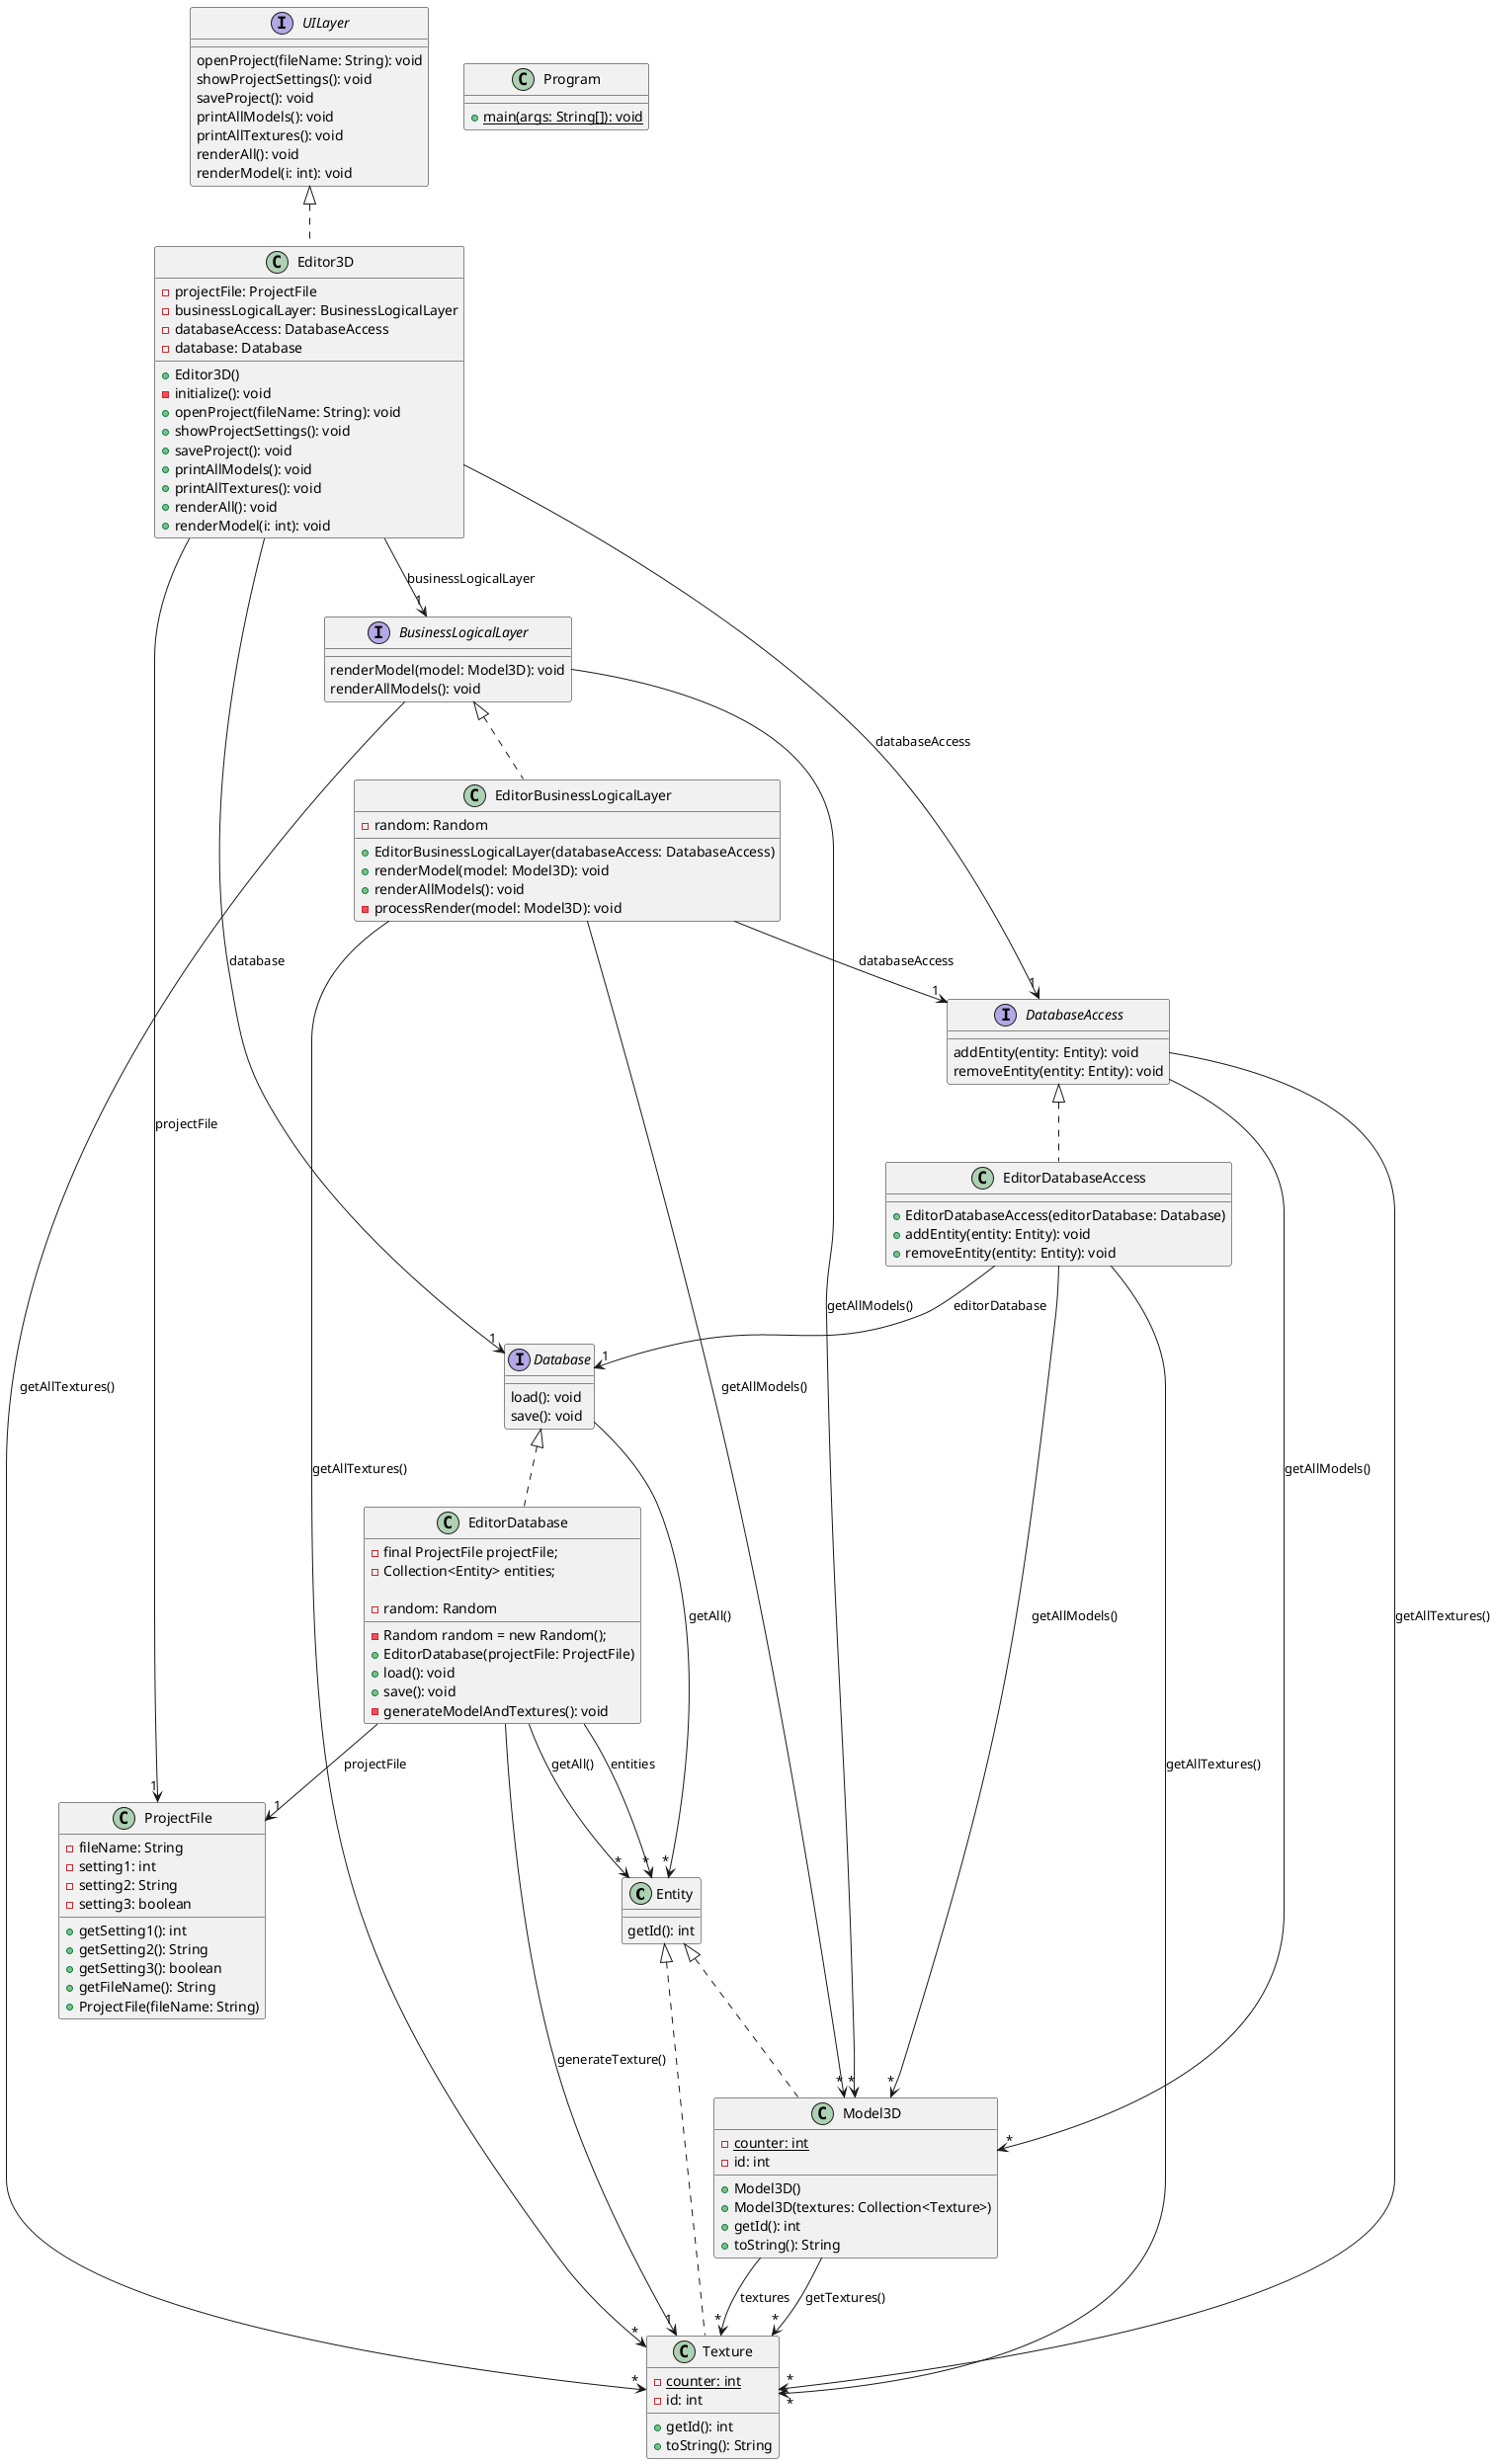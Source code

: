 @startuml
interface Entity [[java:com.zergatstage.s05.Entity]] {
	getId(): int
}
class Program [[java:com.zergatstage.s05.Program]] {
	+{static} main(args: String[]): void
}
interface UILayer [[java:com.zergatstage.s05.UILayer]] {
	openProject(fileName: String): void
	showProjectSettings(): void
	saveProject(): void
	printAllModels(): void
	printAllTextures(): void
	renderAll(): void
	renderModel(i: int): void
}
class EditorDatabase [[java:com.zergatstage.s05.EditorDatabase]] {
	    - final ProjectFile projectFile;
        - Collection<Entity> entities;
        - Random random = new Random();

	-random: Random
	+EditorDatabase(projectFile: ProjectFile)
	+load(): void
	+save(): void
	-generateModelAndTextures(): void
}
class ProjectFile {
}
EditorDatabase --> "1" ProjectFile : projectFile
class Entity {
}
EditorDatabase --> "*" Entity : entities
class Entity {
}
EditorDatabase --> "*" Entity : getAll()
class Texture {
}
EditorDatabase --> "1" Texture : generateTexture()
interface Database {
}
Database <|.. EditorDatabase
interface BusinessLogicalLayer [[java:com.zergatstage.s05.BusinessLogicalLayer]] {
	renderModel(model: Model3D): void
	renderAllModels(): void
}
class Model3D {
}
BusinessLogicalLayer --> "*" Model3D : getAllModels()
class Texture {
}
BusinessLogicalLayer --> "*" Texture : getAllTextures()
class EditorDatabaseAccess [[java:com.zergatstage.s05.EditorDatabaseAccess]] {
	+EditorDatabaseAccess(editorDatabase: Database)
	+addEntity(entity: Entity): void
	+removeEntity(entity: Entity): void
}
class Database {
}
EditorDatabaseAccess --> "1" Database : editorDatabase
class Texture {
}
EditorDatabaseAccess --> "*" Texture : getAllTextures()
class Model3D {
}
EditorDatabaseAccess --> "*" Model3D : getAllModels()
interface DatabaseAccess {
}
DatabaseAccess <|.. EditorDatabaseAccess
class Editor3D [[java:com.zergatstage.s05.Editor3D]] {
    - projectFile: ProjectFile
    - businessLogicalLayer: BusinessLogicalLayer
    - databaseAccess: DatabaseAccess
    - database: Database

	+Editor3D()
	-initialize(): void
	+openProject(fileName: String): void
	+showProjectSettings(): void
	+saveProject(): void
	+printAllModels(): void
	+printAllTextures(): void
	+renderAll(): void
	+renderModel(i: int): void
}
class ProjectFile {
}
Editor3D --> "1" ProjectFile : projectFile
class BusinessLogicalLayer {
}
Editor3D --> "1" BusinessLogicalLayer : businessLogicalLayer
class DatabaseAccess {
}
Editor3D --> "1" DatabaseAccess : databaseAccess
class Database {
}
Editor3D --> "1" Database : database
interface UILayer {
}
UILayer <|.. Editor3D
class ProjectFile [[java:com.zergatstage.s05.ProjectFile]] {
	-fileName: String
	-setting1: int
	-setting2: String
	-setting3: boolean
	+getSetting1(): int
	+getSetting2(): String
	+getSetting3(): boolean
	+getFileName(): String
	+ProjectFile(fileName: String)
}
class EditorBusinessLogicalLayer [[java:com.zergatstage.s05.EditorBusinessLogicalLayer]] {
	-random: Random
	+EditorBusinessLogicalLayer(databaseAccess: DatabaseAccess)
	+renderModel(model: Model3D): void
	+renderAllModels(): void
	-processRender(model: Model3D): void
}
class DatabaseAccess {
}
EditorBusinessLogicalLayer --> "1" DatabaseAccess : databaseAccess
class Model3D {
}
EditorBusinessLogicalLayer --> "*" Model3D : getAllModels()
class Texture {
}
EditorBusinessLogicalLayer --> "*" Texture : getAllTextures()
interface BusinessLogicalLayer {
}
BusinessLogicalLayer <|.. EditorBusinessLogicalLayer
class Texture [[java:com.zergatstage.s05.Texture]] {
	-{static} counter: int
	-id: int
	+getId(): int
	+toString(): String
}
interface Entity {
}
Entity <|.. Texture
interface DatabaseAccess [[java:com.zergatstage.s05.DatabaseAccess]] {
	addEntity(entity: Entity): void
	removeEntity(entity: Entity): void
}
class Texture {
}
DatabaseAccess --> "*" Texture : getAllTextures()
class Model3D {
}
DatabaseAccess --> "*" Model3D : getAllModels()
class Model3D [[java:com.zergatstage.s05.Model3D]] {
	-{static} counter: int
	-id: int
	+Model3D()
	+Model3D(textures: Collection<Texture>)
	+getId(): int
	+toString(): String
}
class Texture {
}
Model3D --> "*" Texture : textures
class Texture {
}
Model3D --> "*" Texture : getTextures()
interface Entity {
}
Entity <|.. Model3D
interface Database [[java:com.zergatstage.s05.Database]] {
	load(): void
	save(): void
}
class Entity {
}
Database --> "*" Entity : getAll()
@enduml